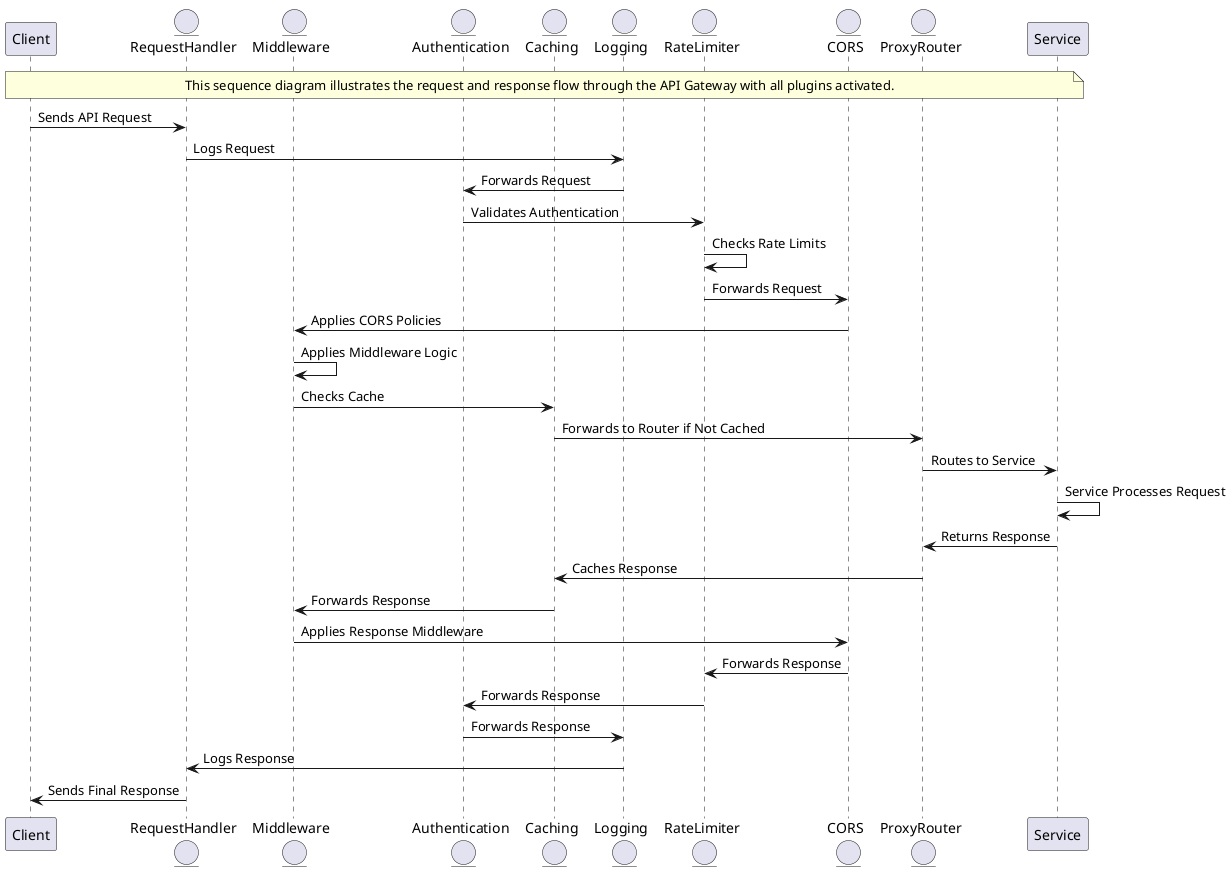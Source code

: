 @startuml

' General Note at the top of the diagram
note over Client, Service: This sequence diagram illustrates the request and response flow \
through the API Gateway with all plugins activated.

actor Client
entity "RequestHandler" as RequestHandler
entity "Middleware" as Middleware
entity "Authentication" as Auth
entity "Caching" as Cache
entity "Logging" as Logger
entity "RateLimiter" as RateLimiter
entity "CORS" as CORS
entity "ProxyRouter" as ProxyRouter
entity "Service" as Service

Client -> RequestHandler : Sends API Request
RequestHandler -> Logger : Logs Request
Logger -> Auth : Forwards Request
Auth -> RateLimiter : Validates Authentication
RateLimiter -> RateLimiter : Checks Rate Limits
RateLimiter -> CORS : Forwards Request
CORS -> Middleware : Applies CORS Policies
Middleware -> Middleware : Applies Middleware Logic
Middleware -> Cache : Checks Cache
Cache -> ProxyRouter : Forwards to Router if Not Cached
ProxyRouter -> Service : Routes to Service
Service -> Service : Service Processes Request
Service -> ProxyRouter : Returns Response
ProxyRouter -> Cache : Caches Response
Cache -> Middleware : Forwards Response
Middleware -> CORS : Applies Response Middleware
CORS -> RateLimiter : Forwards Response
RateLimiter -> Auth : Forwards Response
Auth -> Logger : Forwards Response
Logger -> RequestHandler : Logs Response
RequestHandler -> Client : Sends Final Response

@enduml
